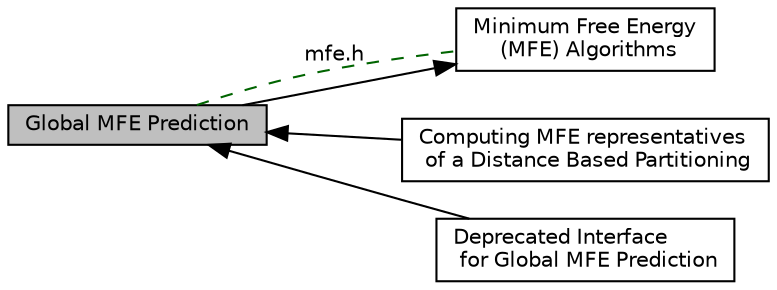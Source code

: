digraph "Global MFE Prediction"
{
  bgcolor="transparent";
  edge [fontname="Helvetica",fontsize="10",labelfontname="Helvetica",labelfontsize="10"];
  node [fontname="Helvetica",fontsize="10",shape=box];
  rankdir=LR;
  Node3 [label="Computing MFE representatives\l of a Distance Based Partitioning",height=0.2,width=0.4,color="black",URL="$group__kl__neighborhood__mfe.html",tooltip="Compute the minimum free energy (MFE) and secondary structures for a partitioning of the secondary st..."];
  Node2 [label="Minimum Free Energy\l (MFE) Algorithms",height=0.2,width=0.4,color="black",URL="$group__mfe.html",tooltip="Predicting the Minimum Free Energy (MFE) and a corresponding (consensus) secondary structure."];
  Node1 [label="Global MFE Prediction",height=0.2,width=0.4,color="black", fillcolor="grey75", style="filled", fontcolor="black",tooltip="Variations of the global Minimum Free Energy (MFE) prediction algorithm."];
  Node4 [label="Deprecated Interface\l for Global MFE Prediction",height=0.2,width=0.4,color="black",URL="$group__mfe__global__deprecated.html",tooltip=" "];
  Node2->Node1 [shape=plaintext, dir="back", style="solid"];
  Node1->Node3 [shape=plaintext, dir="back", style="solid"];
  Node1->Node4 [shape=plaintext, dir="back", style="solid"];
  Node1->Node2 [shape=plaintext, label="mfe.h", color="darkgreen", dir="none", style="dashed"];
}
